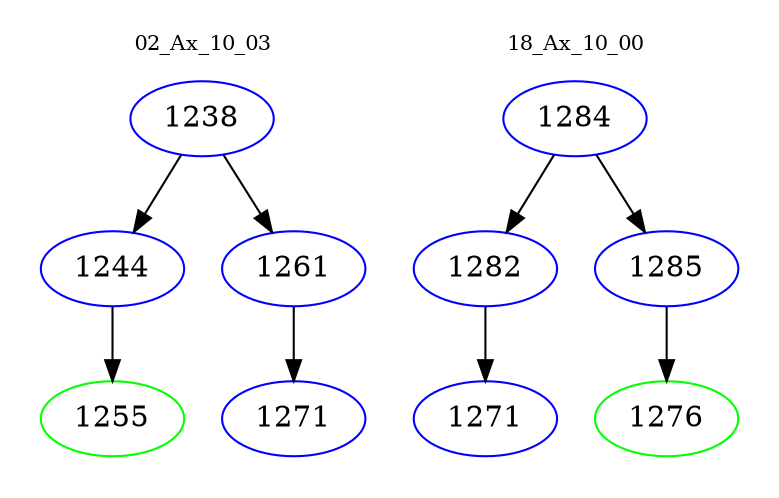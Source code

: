 digraph{
subgraph cluster_0 {
color = white
label = "02_Ax_10_03";
fontsize=10;
T0_1238 [label="1238", color="blue"]
T0_1238 -> T0_1244 [color="black"]
T0_1244 [label="1244", color="blue"]
T0_1244 -> T0_1255 [color="black"]
T0_1255 [label="1255", color="green"]
T0_1238 -> T0_1261 [color="black"]
T0_1261 [label="1261", color="blue"]
T0_1261 -> T0_1271 [color="black"]
T0_1271 [label="1271", color="blue"]
}
subgraph cluster_1 {
color = white
label = "18_Ax_10_00";
fontsize=10;
T1_1284 [label="1284", color="blue"]
T1_1284 -> T1_1282 [color="black"]
T1_1282 [label="1282", color="blue"]
T1_1282 -> T1_1271 [color="black"]
T1_1271 [label="1271", color="blue"]
T1_1284 -> T1_1285 [color="black"]
T1_1285 [label="1285", color="blue"]
T1_1285 -> T1_1276 [color="black"]
T1_1276 [label="1276", color="green"]
}
}
